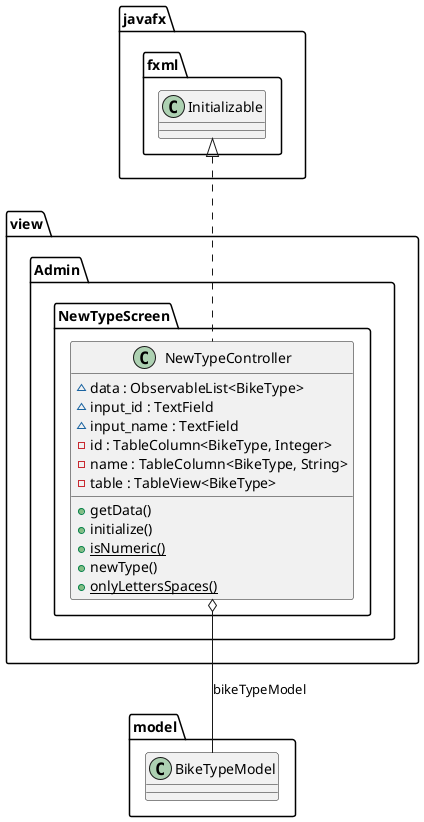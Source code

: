 @startuml



  namespace view {
    namespace Admin {
      namespace NewTypeScreen {
        class view.Admin.NewTypeScreen.NewTypeController {
            ~ data : ObservableList<BikeType>
            ~ input_id : TextField
            ~ input_name : TextField
            - id : TableColumn<BikeType, Integer>
            - name : TableColumn<BikeType, String>
            - table : TableView<BikeType>
            + getData()
            + initialize()
            {static} + isNumeric()
            + newType()
            {static} + onlyLettersSpaces()
        }
      }
    }
  }
  

  view.Admin.NewTypeScreen.NewTypeController .up.|> javafx.fxml.Initializable
  view.Admin.NewTypeScreen.NewTypeController o-- model.BikeTypeModel : bikeTypeModel



@enduml
